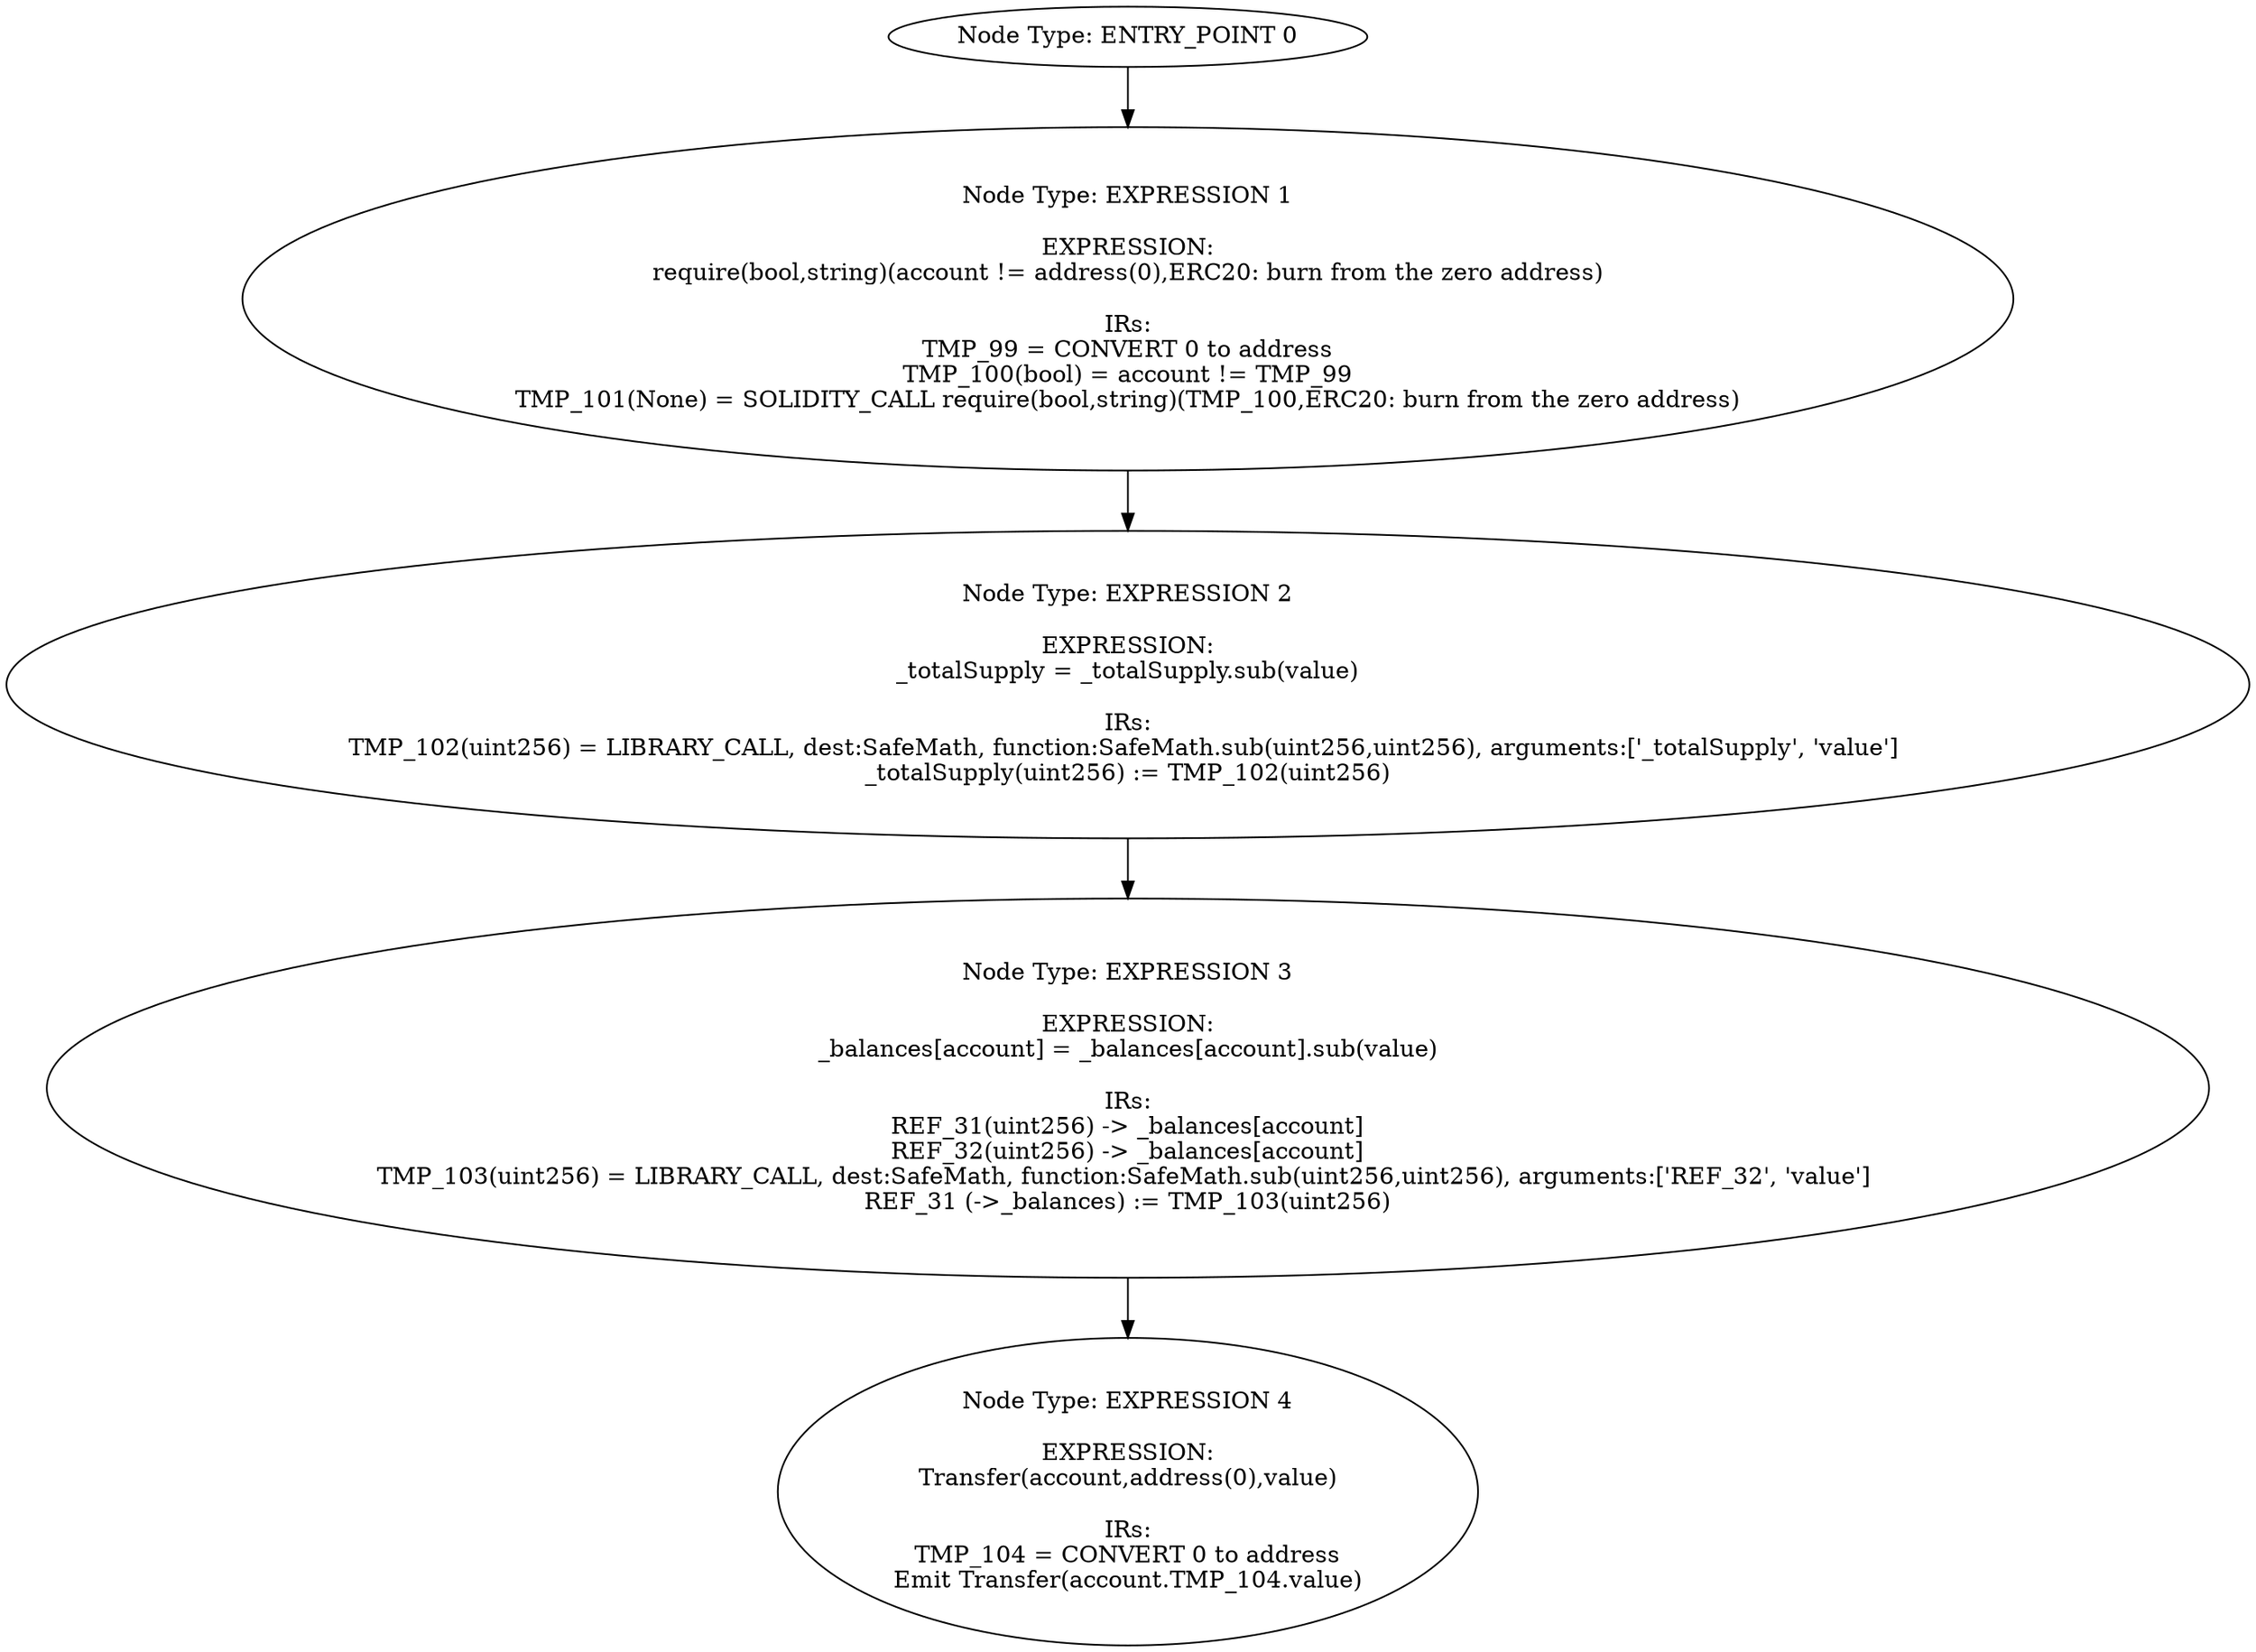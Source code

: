 digraph{
0[label="Node Type: ENTRY_POINT 0
"];
0->1;
1[label="Node Type: EXPRESSION 1

EXPRESSION:
require(bool,string)(account != address(0),ERC20: burn from the zero address)

IRs:
TMP_99 = CONVERT 0 to address
TMP_100(bool) = account != TMP_99
TMP_101(None) = SOLIDITY_CALL require(bool,string)(TMP_100,ERC20: burn from the zero address)"];
1->2;
2[label="Node Type: EXPRESSION 2

EXPRESSION:
_totalSupply = _totalSupply.sub(value)

IRs:
TMP_102(uint256) = LIBRARY_CALL, dest:SafeMath, function:SafeMath.sub(uint256,uint256), arguments:['_totalSupply', 'value'] 
_totalSupply(uint256) := TMP_102(uint256)"];
2->3;
3[label="Node Type: EXPRESSION 3

EXPRESSION:
_balances[account] = _balances[account].sub(value)

IRs:
REF_31(uint256) -> _balances[account]
REF_32(uint256) -> _balances[account]
TMP_103(uint256) = LIBRARY_CALL, dest:SafeMath, function:SafeMath.sub(uint256,uint256), arguments:['REF_32', 'value'] 
REF_31 (->_balances) := TMP_103(uint256)"];
3->4;
4[label="Node Type: EXPRESSION 4

EXPRESSION:
Transfer(account,address(0),value)

IRs:
TMP_104 = CONVERT 0 to address
Emit Transfer(account.TMP_104.value)"];
}
